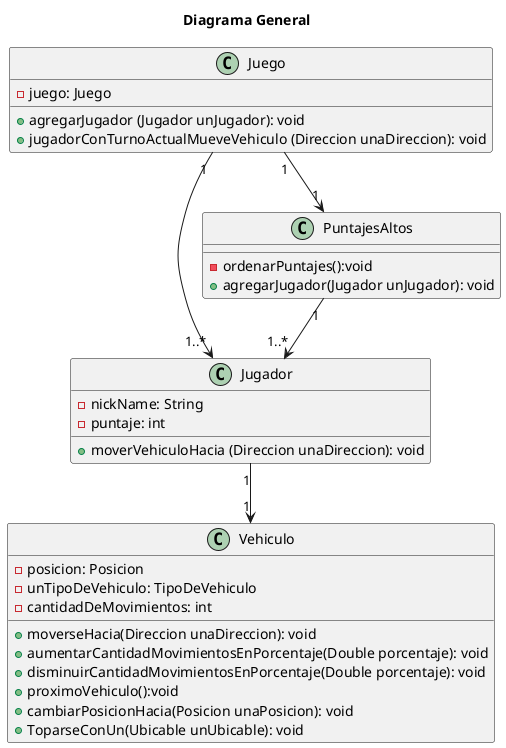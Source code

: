 @startuml
title Diagrama General

Juego "1" -d-> "1..*" Jugador
PuntajesAltos "1" -d-> "1..*" Jugador
Juego "1" -d-> "1" PuntajesAltos
Jugador "1" -d-> "1" Vehiculo

class Juego {
    - juego: Juego
    + agregarJugador (Jugador unJugador): void
    + jugadorConTurnoActualMueveVehiculo (Direccion unaDireccion): void
}
class Jugador {
    - nickName: String
    - puntaje: int
    + moverVehiculoHacia (Direccion unaDireccion): void
}
class PuntajesAltos {
    - ordenarPuntajes():void
    + agregarJugador(Jugador unJugador): void
}
class Vehiculo {
    - posicion: Posicion
    - unTipoDeVehiculo: TipoDeVehiculo
    - cantidadDeMovimientos: int
    + moverseHacia(Direccion unaDireccion): void
    + aumentarCantidadMovimientosEnPorcentaje(Double porcentaje): void
    + disminuirCantidadMovimientosEnPorcentaje(Double porcentaje): void
    + proximoVehiculo():void
    + cambiarPosicionHacia(Posicion unaPosicion): void
    + ToparseConUn(Ubicable unUbicable): void
}


@enduml